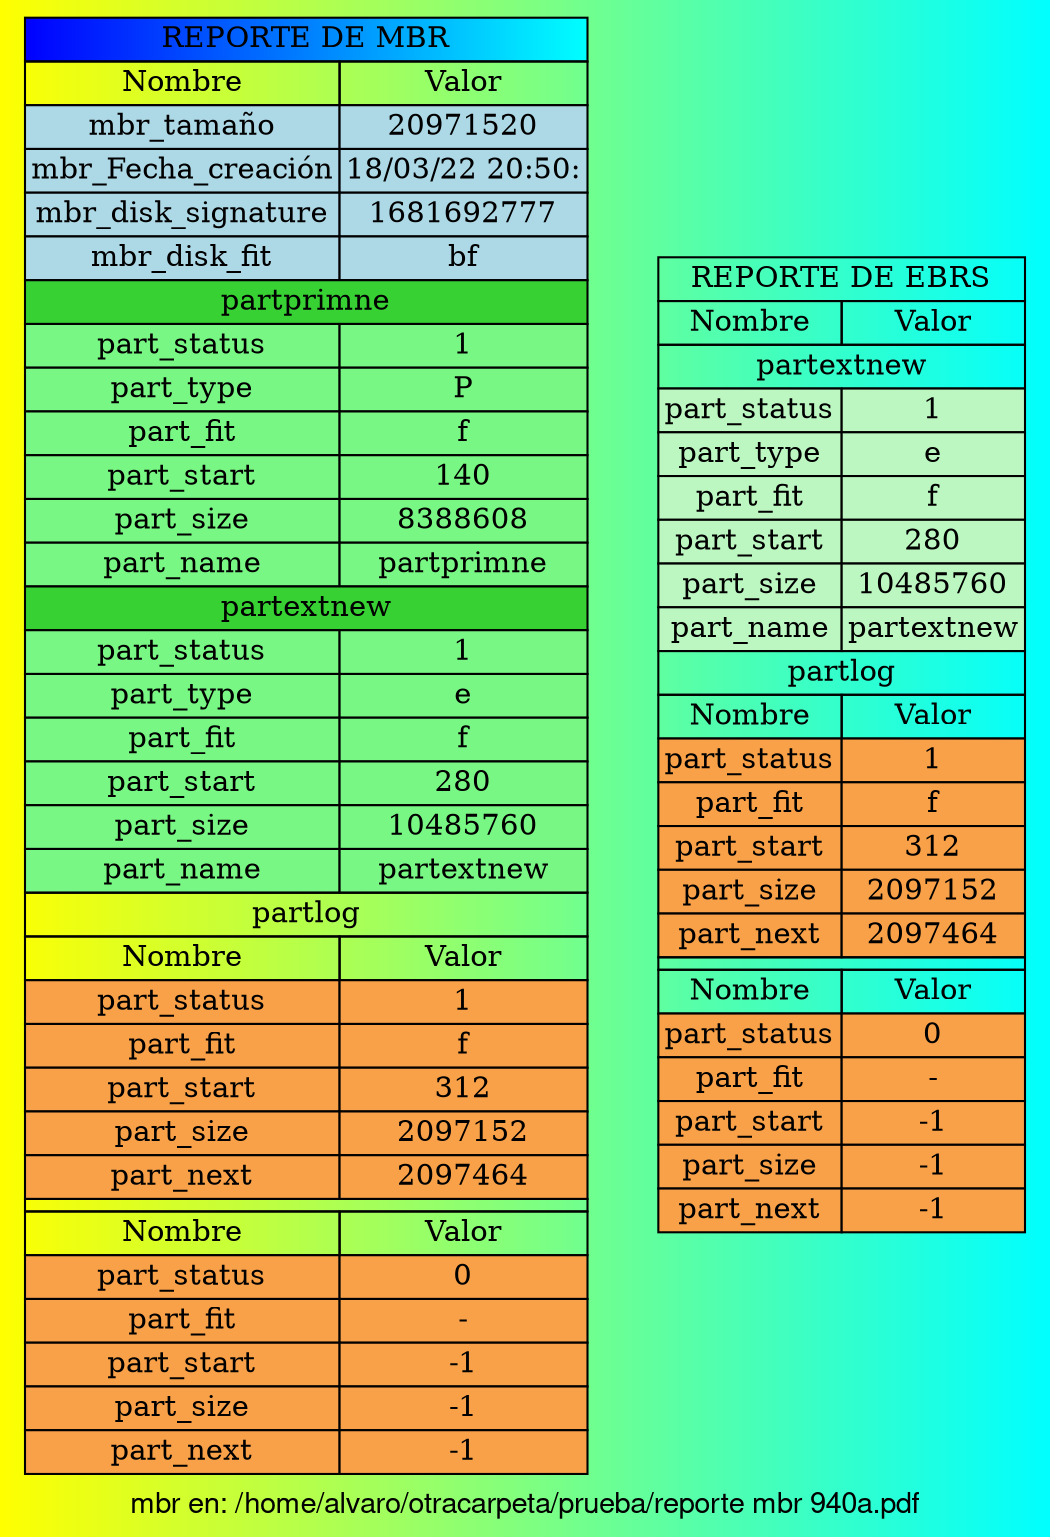 digraph migraph{
     bgcolor="yellow:cyan"     gradientangle=0    label="mbr en: /home/alvaro/otracarpeta/prueba/reporte mbr 940a.pdf"    fontcolor="black"    fontname="Helvetica,Arial,sans-serif"

tbl [
shape=plaintext
 label=<
<table border='0' cellborder='1' cellspacing='0'>
<tr><td colspan="3" bgcolor="blue:cyan">REPORTE DE MBR</td></tr>
<th><td>Nombre</td><td>Valor</td></th>
<tr><td bgcolor="lightblue">mbr_tamaño</td><td bgcolor="lightblue">20971520</td></tr>
<tr><td bgcolor="lightblue">mbr_Fecha_creación</td><td bgcolor="lightblue">18/03/22 20:50:</td></tr>
<tr><td bgcolor="lightblue">mbr_disk_signature</td><td bgcolor="lightblue">1681692777</td></tr>
<tr><td bgcolor="lightblue">mbr_disk_fit</td><td bgcolor="lightblue">bf</td></tr>
<tr><td colspan="2" bgcolor="#37D134">partprimne</td></tr>
<tr><td bgcolor="#79F784">part_status</td><td bgcolor="#79F784">1</td></tr>
<tr><td bgcolor="#79F784#79F784">part_type</td><td bgcolor="#79F784">P</td></tr>
<tr><td bgcolor="#79F784">part_fit</td><td bgcolor="#79F784">f</td></tr>
<tr><td bgcolor="#79F784">part_start</td><td bgcolor="#79F784">140</td></tr>
<tr><td bgcolor="#79F784">part_size</td><td bgcolor="#79F784">8388608</td></tr>
<tr><td bgcolor="#79F784">part_name</td><td bgcolor="#79F784">partprimne</td></tr>
<tr><td colspan="2" bgcolor="#37D134">partextnew</td></tr>
<tr><td bgcolor="#79F784">part_status</td><td bgcolor="#79F784">1</td></tr>
<tr><td bgcolor="#79F784#79F784">part_type</td><td bgcolor="#79F784">e</td></tr>
<tr><td bgcolor="#79F784">part_fit</td><td bgcolor="#79F784">f</td></tr>
<tr><td bgcolor="#79F784">part_start</td><td bgcolor="#79F784">280</td></tr>
<tr><td bgcolor="#79F784">part_size</td><td bgcolor="#79F784">10485760</td></tr>
<tr><td bgcolor="#79F784">part_name</td><td bgcolor="#79F784">partextnew</td></tr>
<tr><td colspan="3">partlog</td></tr>
<th><td>Nombre</td><td>Valor</td></th>
<tr><td bgcolor="#F9A148">part_status</td><td bgcolor="#F9A148">1</td></tr>
<tr><td bgcolor="#F9A148">part_fit</td><td bgcolor="#F9A148">f</td></tr>
<tr><td bgcolor="#F9A148">part_start</td><td bgcolor="#F9A148">312</td></tr>
<tr><td bgcolor="#F9A148">part_size</td><td bgcolor="#F9A148">2097152</td></tr>
<tr><td bgcolor="#F9A148">part_next</td><td bgcolor="#F9A148">2097464</td></tr>
<tr><td colspan="3"></td></tr>
<th><td>Nombre</td><td>Valor</td></th>
<tr><td bgcolor="#F9A148">part_status</td><td bgcolor="#F9A148">0</td></tr>
<tr><td bgcolor="#F9A148">part_fit</td><td bgcolor="#F9A148">-</td></tr>
<tr><td bgcolor="#F9A148">part_start</td><td bgcolor="#F9A148">-1</td></tr>
<tr><td bgcolor="#F9A148">part_size</td><td bgcolor="#F9A148">-1</td></tr>
<tr><td bgcolor="#F9A148">part_next</td><td bgcolor="#F9A148">-1</td></tr>
</table>
>];



tbl3 [
shape=plaintext
 label=<
<table border='0' cellborder='1' cellspacing='0'>
<tr><td colspan="3">REPORTE DE EBRS</td></tr>
<th><td>Nombre</td><td>Valor</td></th>
<tr><td colspan="3">partextnew</td></tr>
<tr><td bgcolor="#bcf7c1">part_status</td><td bgcolor="#bcf7c1">1</td></tr>
<tr><td bgcolor="#bcf7c1">part_type</td><td bgcolor="#bcf7c1">e</td></tr>
<tr><td bgcolor="#bcf7c1">part_fit</td><td bgcolor="#bcf7c1">f</td></tr>
<tr><td bgcolor="#bcf7c1">part_start</td><td bgcolor="#bcf7c1">280</td></tr>
<tr><td bgcolor="#bcf7c1">part_size</td><td bgcolor="#bcf7c1">10485760</td></tr>
<tr><td bgcolor="#bcf7c1">part_name</td><td bgcolor="#bcf7c1">partextnew</td></tr>
<tr><td colspan="3">partlog</td></tr>
<th><td>Nombre</td><td>Valor</td></th>
<tr><td bgcolor="#F9A148">part_status</td><td bgcolor="#F9A148">1</td></tr>
<tr><td bgcolor="#F9A148">part_fit</td><td bgcolor="#F9A148">f</td></tr>
<tr><td bgcolor="#F9A148">part_start</td><td bgcolor="#F9A148">312</td></tr>
<tr><td bgcolor="#F9A148">part_size</td><td bgcolor="#F9A148">2097152</td></tr>
<tr><td bgcolor="#F9A148">part_next</td><td bgcolor="#F9A148">2097464</td></tr>
<tr><td colspan="3"></td></tr>
<th><td>Nombre</td><td>Valor</td></th>
<tr><td bgcolor="#F9A148">part_status</td><td bgcolor="#F9A148">0</td></tr>
<tr><td bgcolor="#F9A148">part_fit</td><td bgcolor="#F9A148">-</td></tr>
<tr><td bgcolor="#F9A148">part_start</td><td bgcolor="#F9A148">-1</td></tr>
<tr><td bgcolor="#F9A148">part_size</td><td bgcolor="#F9A148">-1</td></tr>
<tr><td bgcolor="#F9A148">part_next</td><td bgcolor="#F9A148">-1</td></tr>
</table>
>];
}

